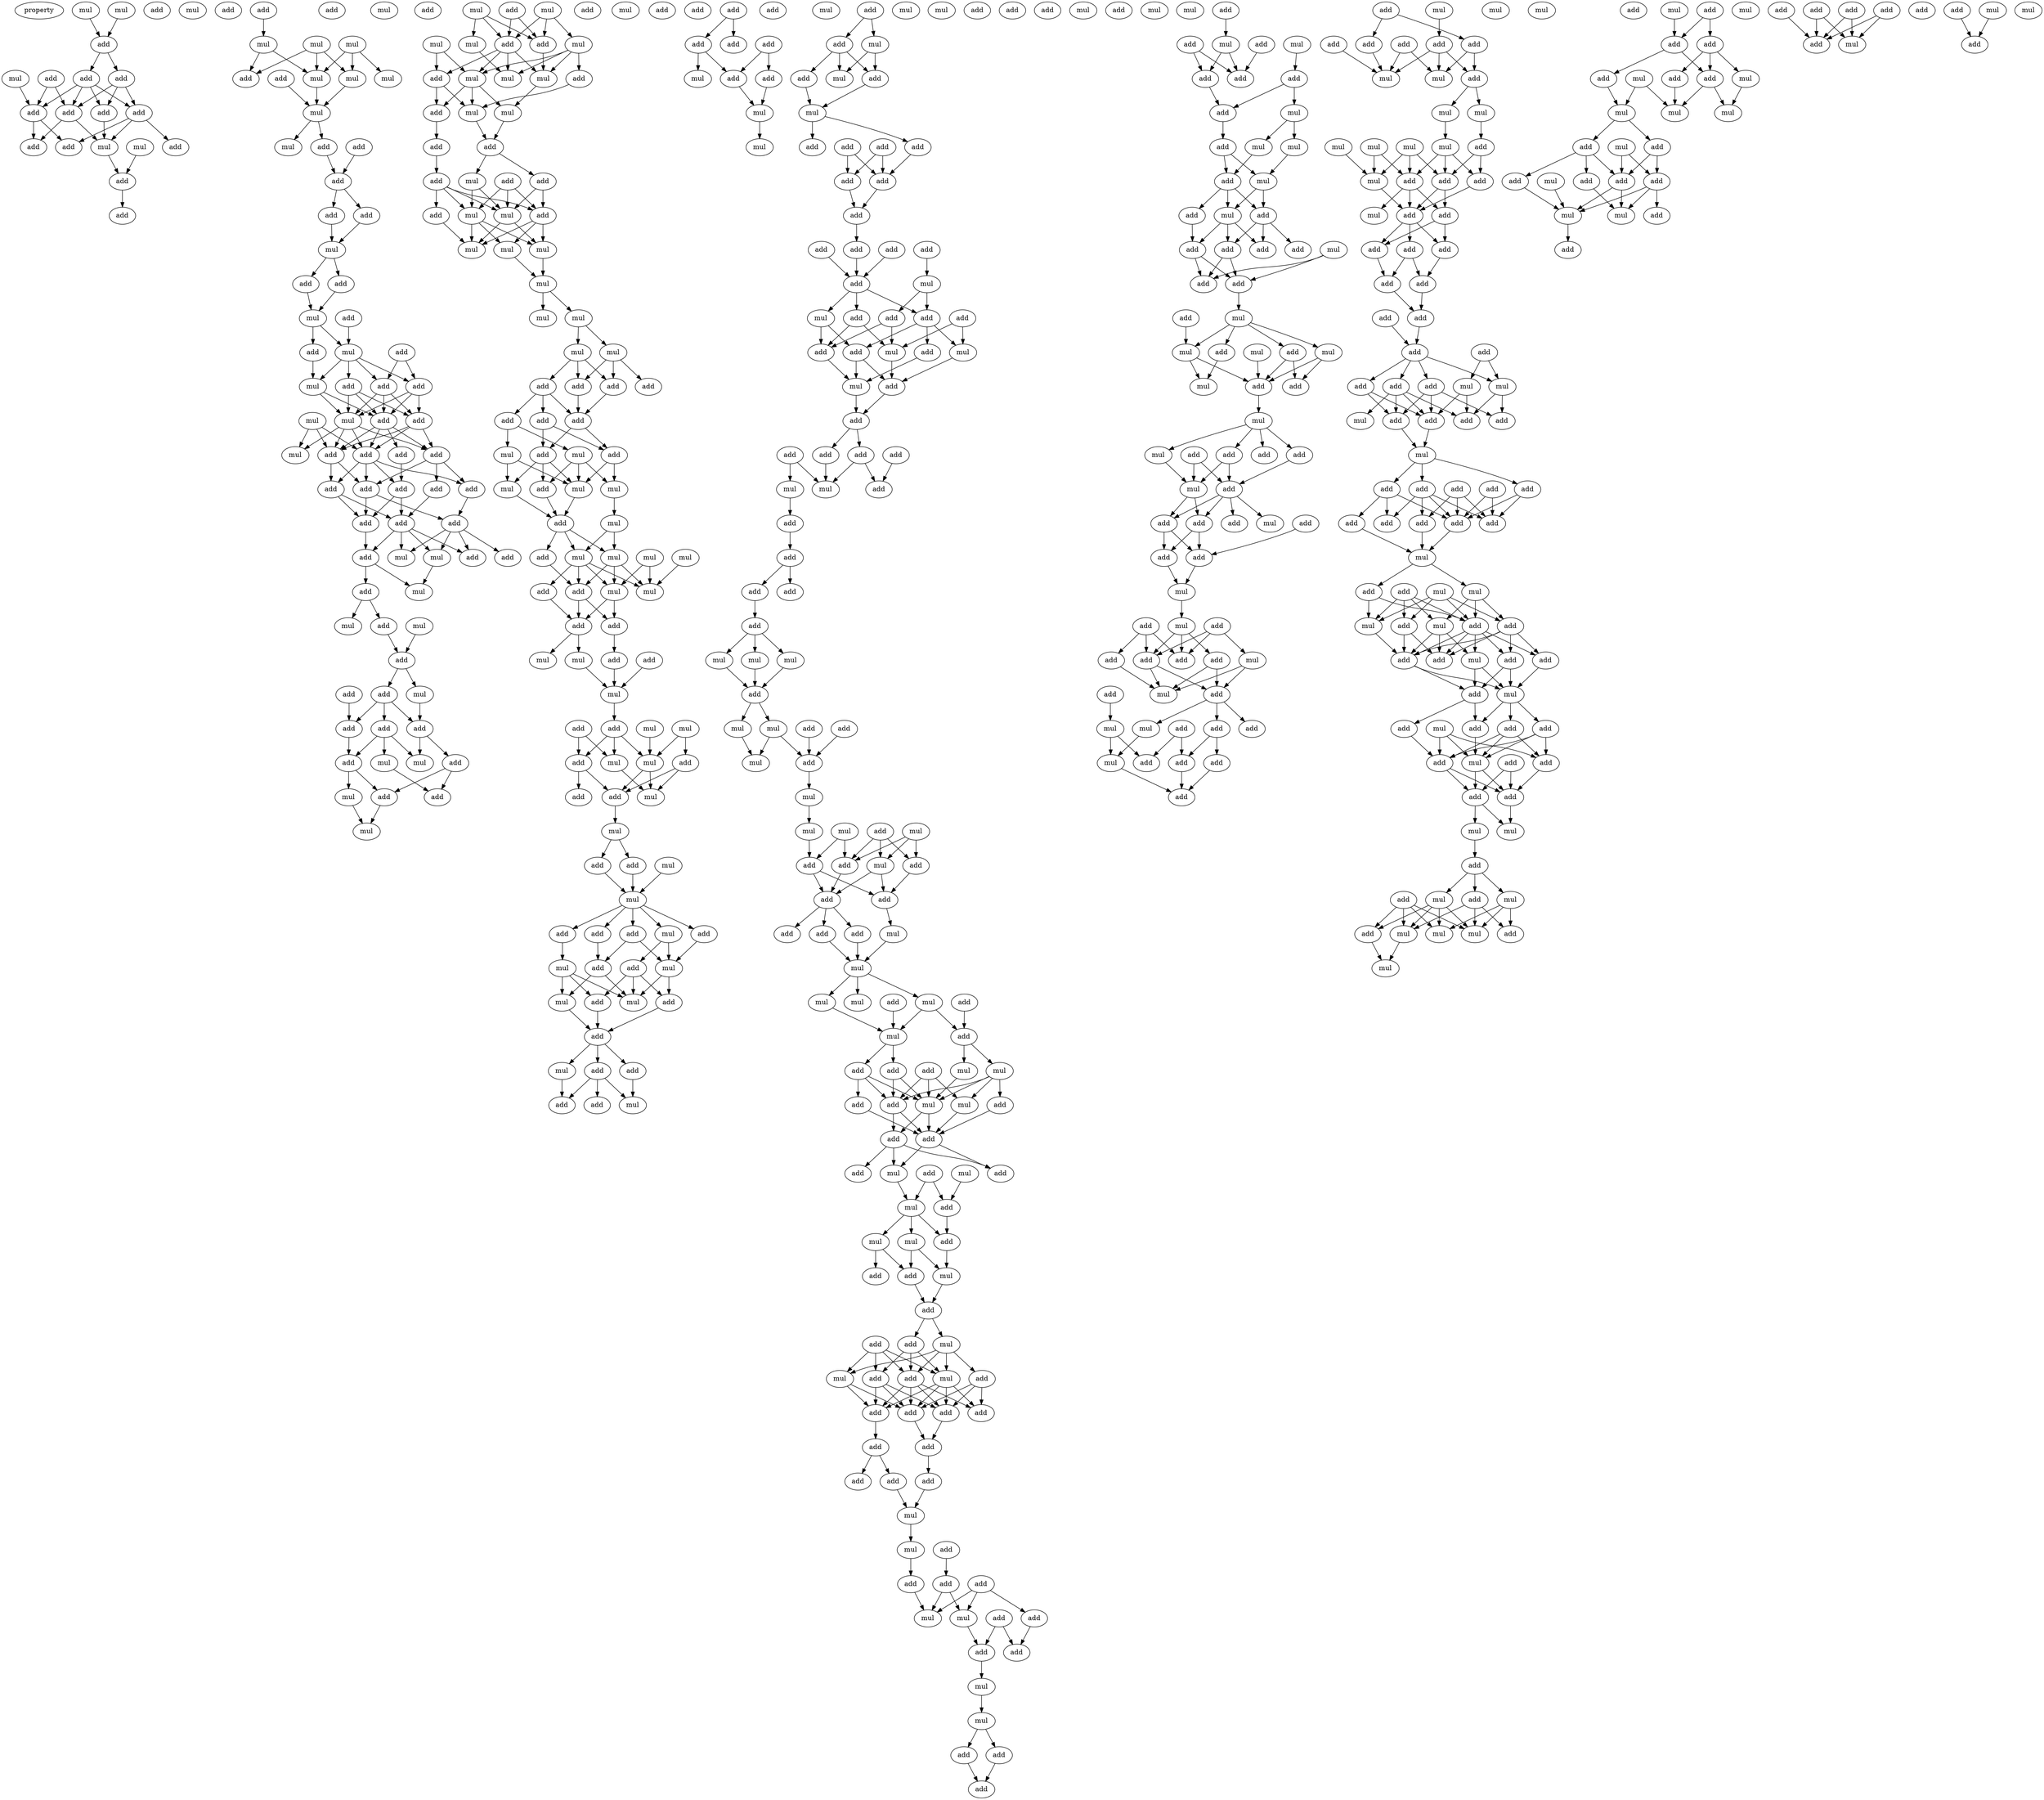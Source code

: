 digraph {
    node [fontcolor=black]
    property [mul=2,lf=1.0]
    0 [ label = mul ];
    1 [ label = mul ];
    2 [ label = add ];
    3 [ label = mul ];
    4 [ label = add ];
    5 [ label = add ];
    6 [ label = add ];
    7 [ label = add ];
    8 [ label = mul ];
    9 [ label = add ];
    10 [ label = add ];
    11 [ label = add ];
    12 [ label = add ];
    13 [ label = add ];
    14 [ label = mul ];
    15 [ label = add ];
    16 [ label = add ];
    17 [ label = mul ];
    18 [ label = add ];
    19 [ label = add ];
    20 [ label = add ];
    21 [ label = add ];
    22 [ label = mul ];
    23 [ label = mul ];
    24 [ label = mul ];
    25 [ label = mul ];
    26 [ label = add ];
    27 [ label = mul ];
    28 [ label = mul ];
    29 [ label = add ];
    30 [ label = mul ];
    31 [ label = add ];
    32 [ label = add ];
    33 [ label = mul ];
    34 [ label = add ];
    35 [ label = add ];
    36 [ label = add ];
    37 [ label = add ];
    38 [ label = mul ];
    39 [ label = mul ];
    40 [ label = add ];
    41 [ label = add ];
    42 [ label = add ];
    43 [ label = mul ];
    44 [ label = add ];
    45 [ label = mul ];
    46 [ label = add ];
    47 [ label = add ];
    48 [ label = add ];
    49 [ label = mul ];
    50 [ label = add ];
    51 [ label = mul ];
    52 [ label = add ];
    53 [ label = add ];
    54 [ label = mul ];
    55 [ label = mul ];
    56 [ label = add ];
    57 [ label = add ];
    58 [ label = add ];
    59 [ label = add ];
    60 [ label = add ];
    61 [ label = add ];
    62 [ label = add ];
    63 [ label = add ];
    64 [ label = add ];
    65 [ label = add ];
    66 [ label = add ];
    67 [ label = add ];
    68 [ label = add ];
    69 [ label = add ];
    70 [ label = add ];
    71 [ label = mul ];
    72 [ label = mul ];
    73 [ label = add ];
    74 [ label = mul ];
    75 [ label = add ];
    76 [ label = add ];
    77 [ label = mul ];
    78 [ label = mul ];
    79 [ label = add ];
    80 [ label = add ];
    81 [ label = mul ];
    82 [ label = add ];
    83 [ label = add ];
    84 [ label = add ];
    85 [ label = add ];
    86 [ label = add ];
    87 [ label = mul ];
    88 [ label = mul ];
    89 [ label = add ];
    90 [ label = mul ];
    91 [ label = add ];
    92 [ label = add ];
    93 [ label = mul ];
    94 [ label = add ];
    95 [ label = mul ];
    96 [ label = mul ];
    97 [ label = add ];
    98 [ label = mul ];
    99 [ label = mul ];
    100 [ label = add ];
    101 [ label = mul ];
    102 [ label = add ];
    103 [ label = mul ];
    104 [ label = mul ];
    105 [ label = mul ];
    106 [ label = add ];
    107 [ label = add ];
    108 [ label = mul ];
    109 [ label = mul ];
    110 [ label = add ];
    111 [ label = add ];
    112 [ label = mul ];
    113 [ label = add ];
    114 [ label = add ];
    115 [ label = add ];
    116 [ label = mul ];
    117 [ label = mul ];
    118 [ label = add ];
    119 [ label = add ];
    120 [ label = mul ];
    121 [ label = mul ];
    122 [ label = mul ];
    123 [ label = mul ];
    124 [ label = add ];
    125 [ label = mul ];
    126 [ label = mul ];
    127 [ label = mul ];
    128 [ label = mul ];
    129 [ label = add ];
    130 [ label = add ];
    131 [ label = add ];
    132 [ label = add ];
    133 [ label = add ];
    134 [ label = add ];
    135 [ label = add ];
    136 [ label = mul ];
    137 [ label = mul ];
    138 [ label = add ];
    139 [ label = add ];
    140 [ label = mul ];
    141 [ label = add ];
    142 [ label = mul ];
    143 [ label = mul ];
    144 [ label = mul ];
    145 [ label = add ];
    146 [ label = add ];
    147 [ label = mul ];
    148 [ label = mul ];
    149 [ label = mul ];
    150 [ label = mul ];
    151 [ label = mul ];
    152 [ label = add ];
    153 [ label = mul ];
    154 [ label = add ];
    155 [ label = add ];
    156 [ label = add ];
    157 [ label = add ];
    158 [ label = mul ];
    159 [ label = mul ];
    160 [ label = mul ];
    161 [ label = add ];
    162 [ label = mul ];
    163 [ label = add ];
    164 [ label = mul ];
    165 [ label = add ];
    166 [ label = mul ];
    167 [ label = add ];
    168 [ label = mul ];
    169 [ label = mul ];
    170 [ label = add ];
    171 [ label = add ];
    172 [ label = mul ];
    173 [ label = add ];
    174 [ label = add ];
    175 [ label = mul ];
    176 [ label = add ];
    177 [ label = add ];
    178 [ label = add ];
    179 [ label = mul ];
    180 [ label = mul ];
    181 [ label = mul ];
    182 [ label = add ];
    183 [ label = add ];
    184 [ label = add ];
    185 [ label = add ];
    186 [ label = mul ];
    187 [ label = add ];
    188 [ label = mul ];
    189 [ label = add ];
    190 [ label = mul ];
    191 [ label = add ];
    192 [ label = add ];
    193 [ label = mul ];
    194 [ label = add ];
    195 [ label = add ];
    196 [ label = mul ];
    197 [ label = add ];
    198 [ label = add ];
    199 [ label = add ];
    200 [ label = mul ];
    201 [ label = add ];
    202 [ label = add ];
    203 [ label = add ];
    204 [ label = add ];
    205 [ label = add ];
    206 [ label = mul ];
    207 [ label = add ];
    208 [ label = mul ];
    209 [ label = add ];
    210 [ label = mul ];
    211 [ label = mul ];
    212 [ label = add ];
    213 [ label = add ];
    214 [ label = mul ];
    215 [ label = add ];
    216 [ label = mul ];
    217 [ label = add ];
    218 [ label = mul ];
    219 [ label = add ];
    220 [ label = add ];
    221 [ label = add ];
    222 [ label = mul ];
    223 [ label = add ];
    224 [ label = add ];
    225 [ label = add ];
    226 [ label = mul ];
    227 [ label = add ];
    228 [ label = add ];
    229 [ label = add ];
    230 [ label = add ];
    231 [ label = add ];
    232 [ label = mul ];
    233 [ label = add ];
    234 [ label = mul ];
    235 [ label = add ];
    236 [ label = add ];
    237 [ label = add ];
    238 [ label = add ];
    239 [ label = mul ];
    240 [ label = add ];
    241 [ label = mul ];
    242 [ label = add ];
    243 [ label = add ];
    244 [ label = mul ];
    245 [ label = add ];
    246 [ label = add ];
    247 [ label = add ];
    248 [ label = add ];
    249 [ label = add ];
    250 [ label = add ];
    251 [ label = add ];
    252 [ label = add ];
    253 [ label = mul ];
    254 [ label = mul ];
    255 [ label = add ];
    256 [ label = add ];
    257 [ label = add ];
    258 [ label = add ];
    259 [ label = add ];
    260 [ label = add ];
    261 [ label = mul ];
    262 [ label = mul ];
    263 [ label = add ];
    264 [ label = mul ];
    265 [ label = add ];
    266 [ label = mul ];
    267 [ label = mul ];
    268 [ label = add ];
    269 [ label = mul ];
    270 [ label = add ];
    271 [ label = mul ];
    272 [ label = add ];
    273 [ label = mul ];
    274 [ label = mul ];
    275 [ label = add ];
    276 [ label = mul ];
    277 [ label = add ];
    278 [ label = mul ];
    279 [ label = add ];
    280 [ label = add ];
    281 [ label = add ];
    282 [ label = mul ];
    283 [ label = add ];
    284 [ label = add ];
    285 [ label = mul ];
    286 [ label = mul ];
    287 [ label = add ];
    288 [ label = add ];
    289 [ label = add ];
    290 [ label = mul ];
    291 [ label = mul ];
    292 [ label = add ];
    293 [ label = add ];
    294 [ label = mul ];
    295 [ label = mul ];
    296 [ label = mul ];
    297 [ label = add ];
    298 [ label = mul ];
    299 [ label = add ];
    300 [ label = add ];
    301 [ label = add ];
    302 [ label = mul ];
    303 [ label = add ];
    304 [ label = add ];
    305 [ label = add ];
    306 [ label = mul ];
    307 [ label = mul ];
    308 [ label = add ];
    309 [ label = add ];
    310 [ label = add ];
    311 [ label = add ];
    312 [ label = add ];
    313 [ label = mul ];
    314 [ label = mul ];
    315 [ label = mul ];
    316 [ label = add ];
    317 [ label = add ];
    318 [ label = mul ];
    319 [ label = mul ];
    320 [ label = mul ];
    321 [ label = add ];
    322 [ label = add ];
    323 [ label = add ];
    324 [ label = mul ];
    325 [ label = add ];
    326 [ label = add ];
    327 [ label = add ];
    328 [ label = add ];
    329 [ label = add ];
    330 [ label = mul ];
    331 [ label = mul ];
    332 [ label = add ];
    333 [ label = add ];
    334 [ label = add ];
    335 [ label = add ];
    336 [ label = add ];
    337 [ label = add ];
    338 [ label = add ];
    339 [ label = add ];
    340 [ label = add ];
    341 [ label = mul ];
    342 [ label = add ];
    343 [ label = mul ];
    344 [ label = add ];
    345 [ label = add ];
    346 [ label = add ];
    347 [ label = add ];
    348 [ label = mul ];
    349 [ label = mul ];
    350 [ label = add ];
    351 [ label = add ];
    352 [ label = add ];
    353 [ label = mul ];
    354 [ label = mul ];
    355 [ label = add ];
    356 [ label = add ];
    357 [ label = mul ];
    358 [ label = add ];
    359 [ label = add ];
    360 [ label = add ];
    361 [ label = add ];
    362 [ label = mul ];
    363 [ label = mul ];
    364 [ label = add ];
    365 [ label = add ];
    366 [ label = add ];
    367 [ label = add ];
    368 [ label = mul ];
    369 [ label = add ];
    370 [ label = mul ];
    371 [ label = mul ];
    372 [ label = mul ];
    373 [ label = add ];
    374 [ label = add ];
    375 [ label = add ];
    376 [ label = mul ];
    377 [ label = add ];
    378 [ label = mul ];
    379 [ label = add ];
    380 [ label = add ];
    381 [ label = add ];
    382 [ label = add ];
    383 [ label = add ];
    384 [ label = add ];
    385 [ label = mul ];
    386 [ label = add ];
    387 [ label = mul ];
    388 [ label = mul ];
    389 [ label = add ];
    390 [ label = mul ];
    391 [ label = add ];
    392 [ label = mul ];
    393 [ label = add ];
    394 [ label = mul ];
    395 [ label = add ];
    396 [ label = add ];
    397 [ label = add ];
    398 [ label = mul ];
    399 [ label = add ];
    400 [ label = mul ];
    401 [ label = add ];
    402 [ label = add ];
    403 [ label = add ];
    404 [ label = add ];
    405 [ label = mul ];
    406 [ label = add ];
    407 [ label = add ];
    408 [ label = add ];
    409 [ label = mul ];
    410 [ label = add ];
    411 [ label = mul ];
    412 [ label = add ];
    413 [ label = add ];
    414 [ label = mul ];
    415 [ label = add ];
    416 [ label = add ];
    417 [ label = add ];
    418 [ label = mul ];
    419 [ label = add ];
    420 [ label = add ];
    421 [ label = mul ];
    422 [ label = add ];
    423 [ label = add ];
    424 [ label = add ];
    425 [ label = mul ];
    426 [ label = mul ];
    427 [ label = add ];
    428 [ label = add ];
    429 [ label = add ];
    430 [ label = add ];
    431 [ label = mul ];
    432 [ label = add ];
    433 [ label = add ];
    434 [ label = add ];
    435 [ label = add ];
    436 [ label = add ];
    437 [ label = add ];
    438 [ label = mul ];
    439 [ label = add ];
    440 [ label = mul ];
    441 [ label = mul ];
    442 [ label = mul ];
    443 [ label = mul ];
    444 [ label = add ];
    445 [ label = mul ];
    446 [ label = mul ];
    447 [ label = mul ];
    448 [ label = mul ];
    449 [ label = add ];
    450 [ label = add ];
    451 [ label = add ];
    452 [ label = add ];
    453 [ label = add ];
    454 [ label = mul ];
    455 [ label = add ];
    456 [ label = add ];
    457 [ label = add ];
    458 [ label = add ];
    459 [ label = add ];
    460 [ label = mul ];
    461 [ label = add ];
    462 [ label = mul ];
    463 [ label = add ];
    464 [ label = add ];
    465 [ label = add ];
    466 [ label = add ];
    467 [ label = add ];
    468 [ label = add ];
    469 [ label = mul ];
    470 [ label = mul ];
    471 [ label = add ];
    472 [ label = add ];
    473 [ label = add ];
    474 [ label = mul ];
    475 [ label = add ];
    476 [ label = add ];
    477 [ label = mul ];
    478 [ label = add ];
    479 [ label = add ];
    480 [ label = add ];
    481 [ label = add ];
    482 [ label = add ];
    483 [ label = add ];
    484 [ label = add ];
    485 [ label = add ];
    486 [ label = add ];
    487 [ label = add ];
    488 [ label = mul ];
    489 [ label = add ];
    490 [ label = add ];
    491 [ label = mul ];
    492 [ label = mul ];
    493 [ label = mul ];
    494 [ label = add ];
    495 [ label = add ];
    496 [ label = add ];
    497 [ label = mul ];
    498 [ label = add ];
    499 [ label = add ];
    500 [ label = add ];
    501 [ label = mul ];
    502 [ label = add ];
    503 [ label = add ];
    504 [ label = mul ];
    505 [ label = add ];
    506 [ label = mul ];
    507 [ label = add ];
    508 [ label = add ];
    509 [ label = add ];
    510 [ label = add ];
    511 [ label = add ];
    512 [ label = mul ];
    513 [ label = add ];
    514 [ label = add ];
    515 [ label = add ];
    516 [ label = mul ];
    517 [ label = mul ];
    518 [ label = add ];
    519 [ label = add ];
    520 [ label = add ];
    521 [ label = mul ];
    522 [ label = mul ];
    523 [ label = mul ];
    524 [ label = mul ];
    525 [ label = add ];
    526 [ label = add ];
    527 [ label = mul ];
    528 [ label = mul ];
    529 [ label = add ];
    530 [ label = mul ];
    531 [ label = add ];
    532 [ label = add ];
    533 [ label = add ];
    534 [ label = mul ];
    535 [ label = add ];
    536 [ label = add ];
    537 [ label = mul ];
    538 [ label = mul ];
    539 [ label = mul ];
    540 [ label = mul ];
    541 [ label = mul ];
    542 [ label = add ];
    543 [ label = add ];
    544 [ label = add ];
    545 [ label = add ];
    546 [ label = add ];
    547 [ label = mul ];
    548 [ label = add ];
    549 [ label = mul ];
    550 [ label = mul ];
    551 [ label = add ];
    552 [ label = add ];
    553 [ label = mul ];
    554 [ label = add ];
    555 [ label = add ];
    556 [ label = add ];
    557 [ label = add ];
    558 [ label = mul ];
    559 [ label = add ];
    560 [ label = add ];
    561 [ label = add ];
    562 [ label = mul ];
    563 [ label = mul ];
    564 [ label = add ];
    0 -> 5 [ name = 0 ];
    1 -> 5 [ name = 1 ];
    5 -> 7 [ name = 2 ];
    5 -> 9 [ name = 3 ];
    6 -> 10 [ name = 4 ];
    6 -> 12 [ name = 5 ];
    7 -> 10 [ name = 6 ];
    7 -> 11 [ name = 7 ];
    7 -> 12 [ name = 8 ];
    7 -> 13 [ name = 9 ];
    8 -> 10 [ name = 10 ];
    9 -> 11 [ name = 11 ];
    9 -> 12 [ name = 12 ];
    9 -> 13 [ name = 13 ];
    10 -> 15 [ name = 14 ];
    10 -> 16 [ name = 15 ];
    11 -> 15 [ name = 16 ];
    11 -> 17 [ name = 17 ];
    11 -> 18 [ name = 18 ];
    12 -> 16 [ name = 19 ];
    12 -> 17 [ name = 20 ];
    13 -> 17 [ name = 21 ];
    14 -> 19 [ name = 22 ];
    17 -> 19 [ name = 23 ];
    19 -> 20 [ name = 24 ];
    21 -> 22 [ name = 25 ];
    22 -> 26 [ name = 26 ];
    22 -> 27 [ name = 27 ];
    23 -> 26 [ name = 28 ];
    23 -> 27 [ name = 29 ];
    23 -> 28 [ name = 30 ];
    24 -> 25 [ name = 31 ];
    24 -> 27 [ name = 32 ];
    24 -> 28 [ name = 33 ];
    27 -> 30 [ name = 34 ];
    28 -> 30 [ name = 35 ];
    29 -> 30 [ name = 36 ];
    30 -> 31 [ name = 37 ];
    30 -> 33 [ name = 38 ];
    31 -> 34 [ name = 39 ];
    32 -> 34 [ name = 40 ];
    34 -> 36 [ name = 41 ];
    34 -> 37 [ name = 42 ];
    36 -> 38 [ name = 43 ];
    37 -> 38 [ name = 44 ];
    38 -> 40 [ name = 45 ];
    38 -> 41 [ name = 46 ];
    40 -> 43 [ name = 47 ];
    41 -> 43 [ name = 48 ];
    42 -> 45 [ name = 49 ];
    43 -> 44 [ name = 50 ];
    43 -> 45 [ name = 51 ];
    44 -> 49 [ name = 52 ];
    45 -> 47 [ name = 53 ];
    45 -> 48 [ name = 54 ];
    45 -> 49 [ name = 55 ];
    45 -> 50 [ name = 56 ];
    46 -> 48 [ name = 57 ];
    46 -> 50 [ name = 58 ];
    47 -> 52 [ name = 59 ];
    47 -> 53 [ name = 60 ];
    47 -> 54 [ name = 61 ];
    48 -> 52 [ name = 62 ];
    48 -> 53 [ name = 63 ];
    48 -> 54 [ name = 64 ];
    49 -> 52 [ name = 65 ];
    49 -> 54 [ name = 66 ];
    50 -> 52 [ name = 67 ];
    50 -> 53 [ name = 68 ];
    50 -> 54 [ name = 69 ];
    51 -> 55 [ name = 70 ];
    51 -> 56 [ name = 71 ];
    51 -> 57 [ name = 72 ];
    52 -> 56 [ name = 73 ];
    52 -> 57 [ name = 74 ];
    52 -> 58 [ name = 75 ];
    52 -> 59 [ name = 76 ];
    53 -> 56 [ name = 77 ];
    53 -> 57 [ name = 78 ];
    53 -> 59 [ name = 79 ];
    54 -> 55 [ name = 80 ];
    54 -> 56 [ name = 81 ];
    54 -> 57 [ name = 82 ];
    54 -> 59 [ name = 83 ];
    56 -> 61 [ name = 84 ];
    56 -> 62 [ name = 85 ];
    57 -> 61 [ name = 86 ];
    57 -> 62 [ name = 87 ];
    57 -> 63 [ name = 88 ];
    57 -> 64 [ name = 89 ];
    58 -> 64 [ name = 90 ];
    59 -> 60 [ name = 91 ];
    59 -> 62 [ name = 92 ];
    59 -> 63 [ name = 93 ];
    60 -> 67 [ name = 94 ];
    61 -> 66 [ name = 95 ];
    61 -> 67 [ name = 96 ];
    62 -> 65 [ name = 97 ];
    62 -> 66 [ name = 98 ];
    63 -> 65 [ name = 99 ];
    64 -> 66 [ name = 100 ];
    64 -> 67 [ name = 101 ];
    65 -> 69 [ name = 102 ];
    65 -> 70 [ name = 103 ];
    65 -> 71 [ name = 104 ];
    65 -> 72 [ name = 105 ];
    66 -> 68 [ name = 106 ];
    67 -> 68 [ name = 107 ];
    67 -> 70 [ name = 108 ];
    67 -> 71 [ name = 109 ];
    67 -> 72 [ name = 110 ];
    68 -> 73 [ name = 111 ];
    68 -> 74 [ name = 112 ];
    72 -> 74 [ name = 113 ];
    73 -> 76 [ name = 114 ];
    73 -> 78 [ name = 115 ];
    76 -> 79 [ name = 116 ];
    77 -> 79 [ name = 117 ];
    79 -> 81 [ name = 118 ];
    79 -> 82 [ name = 119 ];
    80 -> 84 [ name = 120 ];
    81 -> 83 [ name = 121 ];
    82 -> 83 [ name = 122 ];
    82 -> 84 [ name = 123 ];
    82 -> 85 [ name = 124 ];
    83 -> 86 [ name = 125 ];
    83 -> 88 [ name = 126 ];
    84 -> 89 [ name = 127 ];
    85 -> 87 [ name = 128 ];
    85 -> 88 [ name = 129 ];
    85 -> 89 [ name = 130 ];
    86 -> 91 [ name = 131 ];
    86 -> 92 [ name = 132 ];
    87 -> 92 [ name = 133 ];
    89 -> 90 [ name = 134 ];
    89 -> 91 [ name = 135 ];
    90 -> 93 [ name = 136 ];
    91 -> 93 [ name = 137 ];
    94 -> 97 [ name = 138 ];
    94 -> 100 [ name = 139 ];
    95 -> 97 [ name = 140 ];
    95 -> 98 [ name = 141 ];
    95 -> 100 [ name = 142 ];
    96 -> 97 [ name = 143 ];
    96 -> 99 [ name = 144 ];
    96 -> 100 [ name = 145 ];
    97 -> 103 [ name = 146 ];
    97 -> 104 [ name = 147 ];
    97 -> 105 [ name = 148 ];
    97 -> 106 [ name = 149 ];
    98 -> 102 [ name = 150 ];
    98 -> 103 [ name = 151 ];
    98 -> 104 [ name = 152 ];
    98 -> 105 [ name = 153 ];
    99 -> 104 [ name = 154 ];
    100 -> 105 [ name = 155 ];
    101 -> 103 [ name = 156 ];
    101 -> 106 [ name = 157 ];
    102 -> 108 [ name = 158 ];
    103 -> 107 [ name = 159 ];
    103 -> 108 [ name = 160 ];
    103 -> 109 [ name = 161 ];
    105 -> 109 [ name = 162 ];
    106 -> 107 [ name = 163 ];
    106 -> 108 [ name = 164 ];
    107 -> 111 [ name = 165 ];
    108 -> 110 [ name = 166 ];
    109 -> 110 [ name = 167 ];
    110 -> 112 [ name = 168 ];
    110 -> 113 [ name = 169 ];
    111 -> 115 [ name = 170 ];
    112 -> 116 [ name = 171 ];
    112 -> 117 [ name = 172 ];
    113 -> 117 [ name = 173 ];
    113 -> 118 [ name = 174 ];
    114 -> 116 [ name = 175 ];
    114 -> 117 [ name = 176 ];
    114 -> 118 [ name = 177 ];
    115 -> 116 [ name = 178 ];
    115 -> 117 [ name = 179 ];
    115 -> 118 [ name = 180 ];
    115 -> 119 [ name = 181 ];
    116 -> 120 [ name = 182 ];
    116 -> 121 [ name = 183 ];
    116 -> 122 [ name = 184 ];
    117 -> 121 [ name = 185 ];
    117 -> 122 [ name = 186 ];
    118 -> 120 [ name = 187 ];
    118 -> 121 [ name = 188 ];
    118 -> 122 [ name = 189 ];
    119 -> 121 [ name = 190 ];
    120 -> 123 [ name = 191 ];
    122 -> 123 [ name = 192 ];
    123 -> 125 [ name = 193 ];
    123 -> 126 [ name = 194 ];
    126 -> 127 [ name = 195 ];
    126 -> 128 [ name = 196 ];
    127 -> 129 [ name = 197 ];
    127 -> 131 [ name = 198 ];
    127 -> 132 [ name = 199 ];
    128 -> 129 [ name = 200 ];
    128 -> 130 [ name = 201 ];
    128 -> 132 [ name = 202 ];
    129 -> 134 [ name = 203 ];
    131 -> 133 [ name = 204 ];
    131 -> 134 [ name = 205 ];
    131 -> 135 [ name = 206 ];
    132 -> 134 [ name = 207 ];
    133 -> 138 [ name = 208 ];
    133 -> 139 [ name = 209 ];
    134 -> 138 [ name = 210 ];
    134 -> 139 [ name = 211 ];
    135 -> 136 [ name = 212 ];
    135 -> 137 [ name = 213 ];
    136 -> 140 [ name = 214 ];
    136 -> 141 [ name = 215 ];
    136 -> 142 [ name = 216 ];
    137 -> 142 [ name = 217 ];
    137 -> 143 [ name = 218 ];
    138 -> 141 [ name = 219 ];
    138 -> 142 [ name = 220 ];
    138 -> 143 [ name = 221 ];
    139 -> 140 [ name = 222 ];
    139 -> 142 [ name = 223 ];
    140 -> 144 [ name = 224 ];
    141 -> 145 [ name = 225 ];
    142 -> 145 [ name = 226 ];
    143 -> 145 [ name = 227 ];
    144 -> 147 [ name = 228 ];
    144 -> 150 [ name = 229 ];
    145 -> 146 [ name = 230 ];
    145 -> 147 [ name = 231 ];
    145 -> 150 [ name = 232 ];
    146 -> 152 [ name = 233 ];
    147 -> 151 [ name = 234 ];
    147 -> 152 [ name = 235 ];
    147 -> 153 [ name = 236 ];
    148 -> 151 [ name = 237 ];
    149 -> 151 [ name = 238 ];
    149 -> 153 [ name = 239 ];
    150 -> 151 [ name = 240 ];
    150 -> 152 [ name = 241 ];
    150 -> 153 [ name = 242 ];
    150 -> 154 [ name = 243 ];
    152 -> 155 [ name = 244 ];
    152 -> 156 [ name = 245 ];
    153 -> 155 [ name = 246 ];
    153 -> 156 [ name = 247 ];
    154 -> 156 [ name = 248 ];
    155 -> 157 [ name = 249 ];
    156 -> 158 [ name = 250 ];
    156 -> 159 [ name = 251 ];
    157 -> 162 [ name = 252 ];
    159 -> 162 [ name = 253 ];
    161 -> 162 [ name = 254 ];
    162 -> 163 [ name = 255 ];
    163 -> 168 [ name = 256 ];
    163 -> 169 [ name = 257 ];
    163 -> 171 [ name = 258 ];
    164 -> 168 [ name = 259 ];
    165 -> 169 [ name = 260 ];
    165 -> 171 [ name = 261 ];
    166 -> 167 [ name = 262 ];
    166 -> 168 [ name = 263 ];
    167 -> 172 [ name = 264 ];
    167 -> 174 [ name = 265 ];
    168 -> 172 [ name = 266 ];
    168 -> 174 [ name = 267 ];
    169 -> 172 [ name = 268 ];
    171 -> 173 [ name = 269 ];
    171 -> 174 [ name = 270 ];
    174 -> 175 [ name = 271 ];
    175 -> 176 [ name = 272 ];
    175 -> 177 [ name = 273 ];
    176 -> 180 [ name = 274 ];
    177 -> 180 [ name = 275 ];
    179 -> 180 [ name = 276 ];
    180 -> 181 [ name = 277 ];
    180 -> 182 [ name = 278 ];
    180 -> 183 [ name = 279 ];
    180 -> 184 [ name = 280 ];
    180 -> 185 [ name = 281 ];
    181 -> 186 [ name = 282 ];
    181 -> 189 [ name = 283 ];
    182 -> 188 [ name = 284 ];
    183 -> 186 [ name = 285 ];
    183 -> 187 [ name = 286 ];
    184 -> 187 [ name = 287 ];
    185 -> 186 [ name = 288 ];
    186 -> 191 [ name = 289 ];
    186 -> 193 [ name = 290 ];
    187 -> 190 [ name = 291 ];
    187 -> 193 [ name = 292 ];
    188 -> 190 [ name = 293 ];
    188 -> 192 [ name = 294 ];
    188 -> 193 [ name = 295 ];
    189 -> 191 [ name = 296 ];
    189 -> 192 [ name = 297 ];
    189 -> 193 [ name = 298 ];
    190 -> 194 [ name = 299 ];
    191 -> 194 [ name = 300 ];
    192 -> 194 [ name = 301 ];
    194 -> 195 [ name = 302 ];
    194 -> 196 [ name = 303 ];
    194 -> 197 [ name = 304 ];
    195 -> 198 [ name = 305 ];
    195 -> 199 [ name = 306 ];
    195 -> 200 [ name = 307 ];
    196 -> 198 [ name = 308 ];
    197 -> 200 [ name = 309 ];
    201 -> 202 [ name = 310 ];
    201 -> 204 [ name = 311 ];
    202 -> 205 [ name = 312 ];
    202 -> 206 [ name = 313 ];
    203 -> 205 [ name = 314 ];
    203 -> 207 [ name = 315 ];
    205 -> 208 [ name = 316 ];
    207 -> 208 [ name = 317 ];
    208 -> 211 [ name = 318 ];
    212 -> 213 [ name = 319 ];
    212 -> 214 [ name = 320 ];
    213 -> 215 [ name = 321 ];
    213 -> 216 [ name = 322 ];
    213 -> 217 [ name = 323 ];
    214 -> 215 [ name = 324 ];
    214 -> 216 [ name = 325 ];
    215 -> 218 [ name = 326 ];
    217 -> 218 [ name = 327 ];
    218 -> 219 [ name = 328 ];
    218 -> 221 [ name = 329 ];
    220 -> 224 [ name = 330 ];
    220 -> 225 [ name = 331 ];
    221 -> 225 [ name = 332 ];
    223 -> 224 [ name = 333 ];
    223 -> 225 [ name = 334 ];
    224 -> 227 [ name = 335 ];
    225 -> 227 [ name = 336 ];
    227 -> 229 [ name = 337 ];
    228 -> 233 [ name = 338 ];
    229 -> 233 [ name = 339 ];
    230 -> 232 [ name = 340 ];
    231 -> 233 [ name = 341 ];
    232 -> 236 [ name = 342 ];
    232 -> 237 [ name = 343 ];
    233 -> 234 [ name = 344 ];
    233 -> 236 [ name = 345 ];
    233 -> 238 [ name = 346 ];
    234 -> 240 [ name = 347 ];
    234 -> 243 [ name = 348 ];
    235 -> 239 [ name = 349 ];
    235 -> 241 [ name = 350 ];
    236 -> 239 [ name = 351 ];
    236 -> 242 [ name = 352 ];
    236 -> 243 [ name = 353 ];
    237 -> 240 [ name = 354 ];
    237 -> 241 [ name = 355 ];
    238 -> 240 [ name = 356 ];
    238 -> 241 [ name = 357 ];
    239 -> 245 [ name = 358 ];
    240 -> 244 [ name = 359 ];
    241 -> 245 [ name = 360 ];
    242 -> 244 [ name = 361 ];
    243 -> 244 [ name = 362 ];
    243 -> 245 [ name = 363 ];
    244 -> 246 [ name = 364 ];
    245 -> 246 [ name = 365 ];
    246 -> 248 [ name = 366 ];
    246 -> 250 [ name = 367 ];
    247 -> 251 [ name = 368 ];
    248 -> 254 [ name = 369 ];
    249 -> 253 [ name = 370 ];
    249 -> 254 [ name = 371 ];
    250 -> 251 [ name = 372 ];
    250 -> 254 [ name = 373 ];
    253 -> 255 [ name = 374 ];
    255 -> 257 [ name = 375 ];
    257 -> 258 [ name = 376 ];
    257 -> 259 [ name = 377 ];
    258 -> 260 [ name = 378 ];
    260 -> 261 [ name = 379 ];
    260 -> 262 [ name = 380 ];
    260 -> 264 [ name = 381 ];
    261 -> 265 [ name = 382 ];
    262 -> 265 [ name = 383 ];
    264 -> 265 [ name = 384 ];
    265 -> 266 [ name = 385 ];
    265 -> 267 [ name = 386 ];
    266 -> 271 [ name = 387 ];
    267 -> 271 [ name = 388 ];
    267 -> 272 [ name = 389 ];
    268 -> 272 [ name = 390 ];
    270 -> 272 [ name = 391 ];
    272 -> 273 [ name = 392 ];
    273 -> 276 [ name = 393 ];
    274 -> 279 [ name = 394 ];
    274 -> 280 [ name = 395 ];
    276 -> 279 [ name = 396 ];
    277 -> 280 [ name = 397 ];
    277 -> 281 [ name = 398 ];
    277 -> 282 [ name = 399 ];
    278 -> 280 [ name = 400 ];
    278 -> 281 [ name = 401 ];
    278 -> 282 [ name = 402 ];
    279 -> 283 [ name = 403 ];
    279 -> 284 [ name = 404 ];
    280 -> 284 [ name = 405 ];
    281 -> 283 [ name = 406 ];
    282 -> 283 [ name = 407 ];
    282 -> 284 [ name = 408 ];
    283 -> 285 [ name = 409 ];
    284 -> 287 [ name = 410 ];
    284 -> 288 [ name = 411 ];
    284 -> 289 [ name = 412 ];
    285 -> 290 [ name = 413 ];
    288 -> 290 [ name = 414 ];
    289 -> 290 [ name = 415 ];
    290 -> 291 [ name = 416 ];
    290 -> 294 [ name = 417 ];
    290 -> 295 [ name = 418 ];
    292 -> 297 [ name = 419 ];
    293 -> 296 [ name = 420 ];
    294 -> 296 [ name = 421 ];
    294 -> 297 [ name = 422 ];
    295 -> 296 [ name = 423 ];
    296 -> 300 [ name = 424 ];
    296 -> 301 [ name = 425 ];
    297 -> 298 [ name = 426 ];
    297 -> 302 [ name = 427 ];
    298 -> 303 [ name = 428 ];
    298 -> 304 [ name = 429 ];
    298 -> 306 [ name = 430 ];
    298 -> 307 [ name = 431 ];
    299 -> 304 [ name = 432 ];
    299 -> 306 [ name = 433 ];
    299 -> 307 [ name = 434 ];
    300 -> 304 [ name = 435 ];
    300 -> 305 [ name = 436 ];
    300 -> 307 [ name = 437 ];
    301 -> 304 [ name = 438 ];
    301 -> 307 [ name = 439 ];
    302 -> 307 [ name = 440 ];
    303 -> 308 [ name = 441 ];
    304 -> 308 [ name = 442 ];
    304 -> 309 [ name = 443 ];
    305 -> 308 [ name = 444 ];
    306 -> 308 [ name = 445 ];
    307 -> 308 [ name = 446 ];
    307 -> 309 [ name = 447 ];
    308 -> 311 [ name = 448 ];
    308 -> 313 [ name = 449 ];
    309 -> 310 [ name = 450 ];
    309 -> 311 [ name = 451 ];
    309 -> 313 [ name = 452 ];
    312 -> 315 [ name = 453 ];
    312 -> 316 [ name = 454 ];
    313 -> 315 [ name = 455 ];
    314 -> 316 [ name = 456 ];
    315 -> 317 [ name = 457 ];
    315 -> 318 [ name = 458 ];
    315 -> 319 [ name = 459 ];
    316 -> 317 [ name = 460 ];
    317 -> 320 [ name = 461 ];
    318 -> 320 [ name = 462 ];
    318 -> 321 [ name = 463 ];
    319 -> 321 [ name = 464 ];
    319 -> 322 [ name = 465 ];
    320 -> 323 [ name = 466 ];
    321 -> 323 [ name = 467 ];
    323 -> 324 [ name = 468 ];
    323 -> 326 [ name = 469 ];
    324 -> 327 [ name = 470 ];
    324 -> 329 [ name = 471 ];
    324 -> 330 [ name = 472 ];
    324 -> 331 [ name = 473 ];
    325 -> 328 [ name = 474 ];
    325 -> 329 [ name = 475 ];
    325 -> 330 [ name = 476 ];
    325 -> 331 [ name = 477 ];
    326 -> 328 [ name = 478 ];
    326 -> 329 [ name = 479 ];
    326 -> 330 [ name = 480 ];
    327 -> 332 [ name = 481 ];
    327 -> 333 [ name = 482 ];
    327 -> 334 [ name = 483 ];
    328 -> 332 [ name = 484 ];
    328 -> 333 [ name = 485 ];
    328 -> 335 [ name = 486 ];
    329 -> 332 [ name = 487 ];
    329 -> 333 [ name = 488 ];
    329 -> 334 [ name = 489 ];
    329 -> 335 [ name = 490 ];
    330 -> 332 [ name = 491 ];
    330 -> 333 [ name = 492 ];
    330 -> 334 [ name = 493 ];
    330 -> 335 [ name = 494 ];
    331 -> 332 [ name = 495 ];
    331 -> 335 [ name = 496 ];
    332 -> 337 [ name = 497 ];
    333 -> 337 [ name = 498 ];
    335 -> 336 [ name = 499 ];
    336 -> 338 [ name = 500 ];
    336 -> 339 [ name = 501 ];
    337 -> 340 [ name = 502 ];
    339 -> 341 [ name = 503 ];
    340 -> 341 [ name = 504 ];
    341 -> 343 [ name = 505 ];
    342 -> 345 [ name = 506 ];
    343 -> 346 [ name = 507 ];
    344 -> 348 [ name = 508 ];
    344 -> 349 [ name = 509 ];
    344 -> 350 [ name = 510 ];
    345 -> 348 [ name = 511 ];
    345 -> 349 [ name = 512 ];
    346 -> 348 [ name = 513 ];
    347 -> 351 [ name = 514 ];
    347 -> 352 [ name = 515 ];
    349 -> 352 [ name = 516 ];
    350 -> 351 [ name = 517 ];
    352 -> 353 [ name = 518 ];
    353 -> 354 [ name = 519 ];
    354 -> 355 [ name = 520 ];
    354 -> 356 [ name = 521 ];
    355 -> 358 [ name = 522 ];
    356 -> 358 [ name = 523 ];
    359 -> 362 [ name = 524 ];
    360 -> 364 [ name = 525 ];
    360 -> 366 [ name = 526 ];
    361 -> 364 [ name = 527 ];
    362 -> 364 [ name = 528 ];
    362 -> 366 [ name = 529 ];
    363 -> 365 [ name = 530 ];
    365 -> 367 [ name = 531 ];
    365 -> 368 [ name = 532 ];
    366 -> 367 [ name = 533 ];
    367 -> 369 [ name = 534 ];
    368 -> 370 [ name = 535 ];
    368 -> 371 [ name = 536 ];
    369 -> 372 [ name = 537 ];
    369 -> 373 [ name = 538 ];
    370 -> 372 [ name = 539 ];
    371 -> 373 [ name = 540 ];
    372 -> 375 [ name = 541 ];
    372 -> 376 [ name = 542 ];
    373 -> 374 [ name = 543 ];
    373 -> 375 [ name = 544 ];
    373 -> 376 [ name = 545 ];
    374 -> 380 [ name = 546 ];
    375 -> 377 [ name = 547 ];
    375 -> 379 [ name = 548 ];
    375 -> 381 [ name = 549 ];
    376 -> 377 [ name = 550 ];
    376 -> 380 [ name = 551 ];
    376 -> 381 [ name = 552 ];
    378 -> 382 [ name = 553 ];
    378 -> 383 [ name = 554 ];
    380 -> 382 [ name = 555 ];
    380 -> 383 [ name = 556 ];
    381 -> 382 [ name = 557 ];
    381 -> 383 [ name = 558 ];
    382 -> 385 [ name = 559 ];
    384 -> 387 [ name = 560 ];
    385 -> 386 [ name = 561 ];
    385 -> 387 [ name = 562 ];
    385 -> 388 [ name = 563 ];
    385 -> 389 [ name = 564 ];
    386 -> 392 [ name = 565 ];
    387 -> 392 [ name = 566 ];
    387 -> 393 [ name = 567 ];
    388 -> 391 [ name = 568 ];
    388 -> 393 [ name = 569 ];
    389 -> 391 [ name = 570 ];
    389 -> 393 [ name = 571 ];
    390 -> 393 [ name = 572 ];
    393 -> 394 [ name = 573 ];
    394 -> 395 [ name = 574 ];
    394 -> 397 [ name = 575 ];
    394 -> 398 [ name = 576 ];
    394 -> 399 [ name = 577 ];
    396 -> 400 [ name = 578 ];
    396 -> 401 [ name = 579 ];
    397 -> 401 [ name = 580 ];
    398 -> 400 [ name = 581 ];
    399 -> 400 [ name = 582 ];
    399 -> 401 [ name = 583 ];
    400 -> 403 [ name = 584 ];
    400 -> 406 [ name = 585 ];
    401 -> 402 [ name = 586 ];
    401 -> 403 [ name = 587 ];
    401 -> 405 [ name = 588 ];
    401 -> 406 [ name = 589 ];
    403 -> 407 [ name = 590 ];
    403 -> 408 [ name = 591 ];
    404 -> 408 [ name = 592 ];
    406 -> 407 [ name = 593 ];
    406 -> 408 [ name = 594 ];
    407 -> 409 [ name = 595 ];
    408 -> 409 [ name = 596 ];
    409 -> 411 [ name = 597 ];
    410 -> 413 [ name = 598 ];
    410 -> 416 [ name = 599 ];
    410 -> 417 [ name = 600 ];
    411 -> 413 [ name = 601 ];
    411 -> 415 [ name = 602 ];
    411 -> 417 [ name = 603 ];
    412 -> 413 [ name = 604 ];
    412 -> 414 [ name = 605 ];
    412 -> 417 [ name = 606 ];
    414 -> 418 [ name = 607 ];
    414 -> 420 [ name = 608 ];
    415 -> 418 [ name = 609 ];
    415 -> 420 [ name = 610 ];
    416 -> 418 [ name = 611 ];
    417 -> 418 [ name = 612 ];
    417 -> 420 [ name = 613 ];
    419 -> 425 [ name = 614 ];
    420 -> 421 [ name = 615 ];
    420 -> 423 [ name = 616 ];
    420 -> 424 [ name = 617 ];
    421 -> 426 [ name = 618 ];
    422 -> 427 [ name = 619 ];
    422 -> 429 [ name = 620 ];
    424 -> 427 [ name = 621 ];
    424 -> 428 [ name = 622 ];
    425 -> 426 [ name = 623 ];
    425 -> 429 [ name = 624 ];
    426 -> 430 [ name = 625 ];
    427 -> 430 [ name = 626 ];
    428 -> 430 [ name = 627 ];
    431 -> 434 [ name = 628 ];
    432 -> 433 [ name = 629 ];
    432 -> 435 [ name = 630 ];
    433 -> 440 [ name = 631 ];
    434 -> 438 [ name = 632 ];
    434 -> 439 [ name = 633 ];
    434 -> 440 [ name = 634 ];
    435 -> 438 [ name = 635 ];
    435 -> 439 [ name = 636 ];
    436 -> 438 [ name = 637 ];
    436 -> 440 [ name = 638 ];
    437 -> 440 [ name = 639 ];
    439 -> 441 [ name = 640 ];
    439 -> 442 [ name = 641 ];
    441 -> 446 [ name = 642 ];
    442 -> 444 [ name = 643 ];
    443 -> 448 [ name = 644 ];
    443 -> 449 [ name = 645 ];
    443 -> 450 [ name = 646 ];
    444 -> 450 [ name = 647 ];
    444 -> 451 [ name = 648 ];
    445 -> 448 [ name = 649 ];
    446 -> 449 [ name = 650 ];
    446 -> 450 [ name = 651 ];
    446 -> 451 [ name = 652 ];
    447 -> 448 [ name = 653 ];
    447 -> 449 [ name = 654 ];
    448 -> 453 [ name = 655 ];
    449 -> 452 [ name = 656 ];
    449 -> 453 [ name = 657 ];
    449 -> 454 [ name = 658 ];
    450 -> 452 [ name = 659 ];
    450 -> 453 [ name = 660 ];
    451 -> 453 [ name = 661 ];
    452 -> 455 [ name = 662 ];
    452 -> 457 [ name = 663 ];
    453 -> 455 [ name = 664 ];
    453 -> 456 [ name = 665 ];
    453 -> 457 [ name = 666 ];
    455 -> 459 [ name = 667 ];
    456 -> 458 [ name = 668 ];
    456 -> 459 [ name = 669 ];
    457 -> 458 [ name = 670 ];
    458 -> 463 [ name = 671 ];
    459 -> 463 [ name = 672 ];
    461 -> 465 [ name = 673 ];
    463 -> 465 [ name = 674 ];
    465 -> 467 [ name = 675 ];
    465 -> 468 [ name = 676 ];
    465 -> 469 [ name = 677 ];
    465 -> 471 [ name = 678 ];
    466 -> 469 [ name = 679 ];
    466 -> 470 [ name = 680 ];
    467 -> 472 [ name = 681 ];
    467 -> 475 [ name = 682 ];
    467 -> 476 [ name = 683 ];
    468 -> 472 [ name = 684 ];
    468 -> 475 [ name = 685 ];
    469 -> 473 [ name = 686 ];
    469 -> 476 [ name = 687 ];
    470 -> 473 [ name = 688 ];
    470 -> 475 [ name = 689 ];
    471 -> 472 [ name = 690 ];
    471 -> 473 [ name = 691 ];
    471 -> 474 [ name = 692 ];
    471 -> 475 [ name = 693 ];
    472 -> 477 [ name = 694 ];
    475 -> 477 [ name = 695 ];
    477 -> 479 [ name = 696 ];
    477 -> 480 [ name = 697 ];
    477 -> 482 [ name = 698 ];
    478 -> 483 [ name = 699 ];
    478 -> 484 [ name = 700 ];
    478 -> 487 [ name = 701 ];
    479 -> 483 [ name = 702 ];
    479 -> 485 [ name = 703 ];
    479 -> 486 [ name = 704 ];
    480 -> 483 [ name = 705 ];
    480 -> 484 [ name = 706 ];
    481 -> 483 [ name = 707 ];
    481 -> 484 [ name = 708 ];
    482 -> 483 [ name = 709 ];
    482 -> 484 [ name = 710 ];
    482 -> 486 [ name = 711 ];
    482 -> 487 [ name = 712 ];
    483 -> 488 [ name = 713 ];
    485 -> 488 [ name = 714 ];
    487 -> 488 [ name = 715 ];
    488 -> 490 [ name = 716 ];
    488 -> 491 [ name = 717 ];
    489 -> 493 [ name = 718 ];
    489 -> 494 [ name = 719 ];
    489 -> 496 [ name = 720 ];
    489 -> 497 [ name = 721 ];
    490 -> 496 [ name = 722 ];
    490 -> 497 [ name = 723 ];
    491 -> 493 [ name = 724 ];
    491 -> 495 [ name = 725 ];
    491 -> 496 [ name = 726 ];
    492 -> 494 [ name = 727 ];
    492 -> 495 [ name = 728 ];
    492 -> 496 [ name = 729 ];
    492 -> 497 [ name = 730 ];
    493 -> 498 [ name = 731 ];
    493 -> 501 [ name = 732 ];
    493 -> 502 [ name = 733 ];
    494 -> 498 [ name = 734 ];
    494 -> 502 [ name = 735 ];
    495 -> 498 [ name = 736 ];
    495 -> 499 [ name = 737 ];
    495 -> 500 [ name = 738 ];
    495 -> 502 [ name = 739 ];
    496 -> 498 [ name = 740 ];
    496 -> 499 [ name = 741 ];
    496 -> 500 [ name = 742 ];
    496 -> 501 [ name = 743 ];
    496 -> 502 [ name = 744 ];
    497 -> 502 [ name = 745 ];
    499 -> 503 [ name = 746 ];
    499 -> 504 [ name = 747 ];
    500 -> 504 [ name = 748 ];
    501 -> 503 [ name = 749 ];
    501 -> 504 [ name = 750 ];
    502 -> 503 [ name = 751 ];
    502 -> 504 [ name = 752 ];
    503 -> 507 [ name = 753 ];
    503 -> 508 [ name = 754 ];
    504 -> 505 [ name = 755 ];
    504 -> 508 [ name = 756 ];
    504 -> 509 [ name = 757 ];
    505 -> 510 [ name = 758 ];
    505 -> 511 [ name = 759 ];
    505 -> 512 [ name = 760 ];
    506 -> 510 [ name = 761 ];
    506 -> 511 [ name = 762 ];
    506 -> 512 [ name = 763 ];
    507 -> 511 [ name = 764 ];
    508 -> 512 [ name = 765 ];
    509 -> 510 [ name = 766 ];
    509 -> 511 [ name = 767 ];
    509 -> 512 [ name = 768 ];
    510 -> 514 [ name = 769 ];
    511 -> 514 [ name = 770 ];
    511 -> 515 [ name = 771 ];
    512 -> 514 [ name = 772 ];
    512 -> 515 [ name = 773 ];
    513 -> 514 [ name = 774 ];
    513 -> 515 [ name = 775 ];
    514 -> 516 [ name = 776 ];
    515 -> 516 [ name = 777 ];
    515 -> 517 [ name = 778 ];
    517 -> 518 [ name = 779 ];
    518 -> 520 [ name = 780 ];
    518 -> 521 [ name = 781 ];
    518 -> 522 [ name = 782 ];
    519 -> 523 [ name = 783 ];
    519 -> 524 [ name = 784 ];
    519 -> 525 [ name = 785 ];
    519 -> 527 [ name = 786 ];
    520 -> 523 [ name = 787 ];
    520 -> 526 [ name = 788 ];
    520 -> 527 [ name = 789 ];
    521 -> 524 [ name = 790 ];
    521 -> 526 [ name = 791 ];
    521 -> 527 [ name = 792 ];
    522 -> 523 [ name = 793 ];
    522 -> 524 [ name = 794 ];
    522 -> 525 [ name = 795 ];
    522 -> 527 [ name = 796 ];
    523 -> 528 [ name = 797 ];
    525 -> 528 [ name = 798 ];
    529 -> 531 [ name = 799 ];
    529 -> 532 [ name = 800 ];
    530 -> 531 [ name = 801 ];
    531 -> 535 [ name = 802 ];
    531 -> 536 [ name = 803 ];
    532 -> 533 [ name = 804 ];
    532 -> 534 [ name = 805 ];
    532 -> 536 [ name = 806 ];
    533 -> 540 [ name = 807 ];
    534 -> 539 [ name = 808 ];
    535 -> 538 [ name = 809 ];
    536 -> 539 [ name = 810 ];
    536 -> 540 [ name = 811 ];
    537 -> 538 [ name = 812 ];
    537 -> 540 [ name = 813 ];
    538 -> 542 [ name = 814 ];
    538 -> 543 [ name = 815 ];
    541 -> 544 [ name = 816 ];
    541 -> 548 [ name = 817 ];
    542 -> 545 [ name = 818 ];
    542 -> 546 [ name = 819 ];
    542 -> 548 [ name = 820 ];
    543 -> 544 [ name = 821 ];
    543 -> 548 [ name = 822 ];
    544 -> 549 [ name = 823 ];
    544 -> 550 [ name = 824 ];
    544 -> 551 [ name = 825 ];
    545 -> 549 [ name = 826 ];
    546 -> 550 [ name = 827 ];
    547 -> 549 [ name = 828 ];
    548 -> 549 [ name = 829 ];
    548 -> 550 [ name = 830 ];
    549 -> 552 [ name = 831 ];
    554 -> 559 [ name = 832 ];
    555 -> 558 [ name = 833 ];
    555 -> 559 [ name = 834 ];
    556 -> 558 [ name = 835 ];
    556 -> 559 [ name = 836 ];
    557 -> 558 [ name = 837 ];
    557 -> 559 [ name = 838 ];
    561 -> 564 [ name = 839 ];
    562 -> 564 [ name = 840 ];
}
